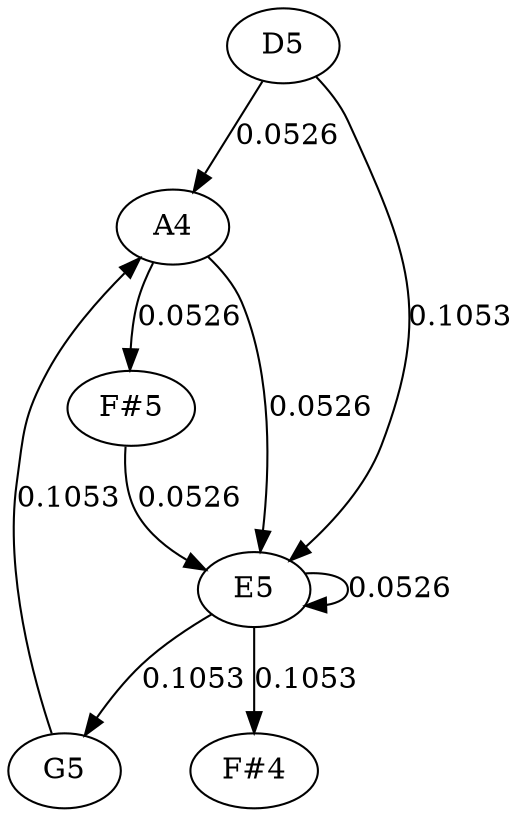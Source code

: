 strict graph {
	graph [bb="0,0,217.5,396"];
	node [label="\N"];
	edge [arrowtype=normal,
		dir=forward
	];
	A4	 [height="0.5",
		pos="84,288",
		width="0.75"];
	"F#5"	 [height="0.5",
		pos="62,198",
		width="0.75"];
	A4 -- "F#5"	 [label="0.0526",
		lp="92.25,243",
		pos="e,64.878,216.31 78.083,270.39 76.148,264.61 74.09,258.06 72.5,252 70.325,243.71 68.364,234.58 66.742,226.27"];
	E5	 [height="0.5",
		pos="118,108",
		width="0.75"];
	A4 -- E5	 [label="0.0526",
		lp="142.25,198",
		pos="e,120.35,125.94 98.334,272.56 103.27,266.67 108.24,259.49 111,252 125.16,213.57 123.99,165.37 121.36,135.9"];
	"F#5" -- E5	 [label="0.0526",
		lp="92.25,153",
		pos="e,97.529,120.14 62.366,179.64 63.307,168.7 65.873,154.68 72.5,144 76.786,137.09 82.959,131.03 89.382,125.98"];
	E5 -- E5	 [label="0.0526",
		lp="182.25,108",
		pos="e,142.53,99.879 142.53,116.12 153.51,116.89 163,114.19 163,108 163,103.84 158.72,101.26 152.57,100.24"];
	"F#4"	 [height="0.5",
		pos="118,18",
		width="0.75"];
	E5 -- "F#4"	 [label="0.1053",
		lp="137.25,63",
		pos="e,118,36.05 118,89.614 118,77.24 118,60.369 118,46.22"];
	G5	 [height="0.5",
		pos="27,18",
		width="0.75"];
	E5 -- G5	 [label="0.1053",
		lp="95.25,63",
		pos="e,39.645,33.916 100.99,93.895 93.022,87.535 83.542,79.633 75.5,72 65.464,62.474 55.018,51.252 46.403,41.592"];
	G5 -- A4	 [label="0.1053",
		lp="33.25,153",
		pos="e,68.158,273.32 22.969,35.807 15.42,70.757 1.9722,153.24 26,216 33.373,235.26 48.141,253.21 60.929,266.25"];
	D5	 [height="0.5",
		pos="148,378",
		width="0.75"];
	D5 -- A4	 [label="0.0526",
		lp="141.25,333",
		pos="e,95.343,304.6 136.56,361.27 126.82,347.88 112.68,328.43 101.51,313.08"];
	D5 -- E5	 [label="0.1053",
		lp="198.25,243",
		pos="e,131.54,123.71 157.14,360.76 159.9,355.02 162.58,348.39 164,342 179.6,271.71 185.75,248.95 165,180 159.65,162.23 148.25,144.82 \
138.02,131.69"];
}
